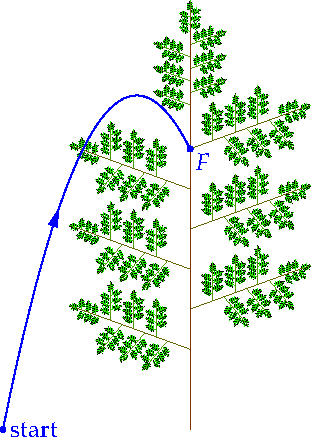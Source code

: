 settings.tex="pdflatex";

texpreamble("\usepackage{amsmath}
\usepackage{amsthm,amssymb}
\usepackage{mathpazo}
\usepackage[svgnames]{xcolor}
");
import graph;

size(0,220);

real r=0.3;

path P=(0,0)--(0,1);

picture step(picture p)
{	
	picture a=shift((0,0.75))*scale(r)*p;
	add(a,shift((0,0.7))*rotate(-70)*scale(r)*p);
	add(a,shift((0,0.6))*rotate(70)*scale(r)*p);
	add(a,shift((0,0.5))*rotate(-70)*scale(r)*p);
	add(a,shift((0,0.4))*rotate(70)*scale(r)*p);
	add(a,shift((0,0.3))*rotate(-70)*scale(r)*p);
	add(a,shift((0,0.2))*rotate(70)*scale(r)*p);
	return a;
}

draw(P,linewidth(0.1));

picture[] pp={currentpicture};

int n=5;

for(int i=1; i<=n; ++i){
	pp[i]=step(pp[i-1]);
	draw(pp[i],P,linewidth(0.15)+(i/n)*brown+((n+1-i)/n)*green);
	//add(step(currentpicture));
}

add(pp[n]);

real sc=0.7/15;

pair A=(-10sc,0);
pair B=(0,0.7);
dot("$F$",B,SE,blue);
dot("start",A,E,blue);

real m=5;
real f(real x){return sc*((3-2m)/20*(x/sc+10)^2+m*(x/sc+10));}

draw(graph(f,-10*sc,0),blue,Arrow(Relative(0.5)));
